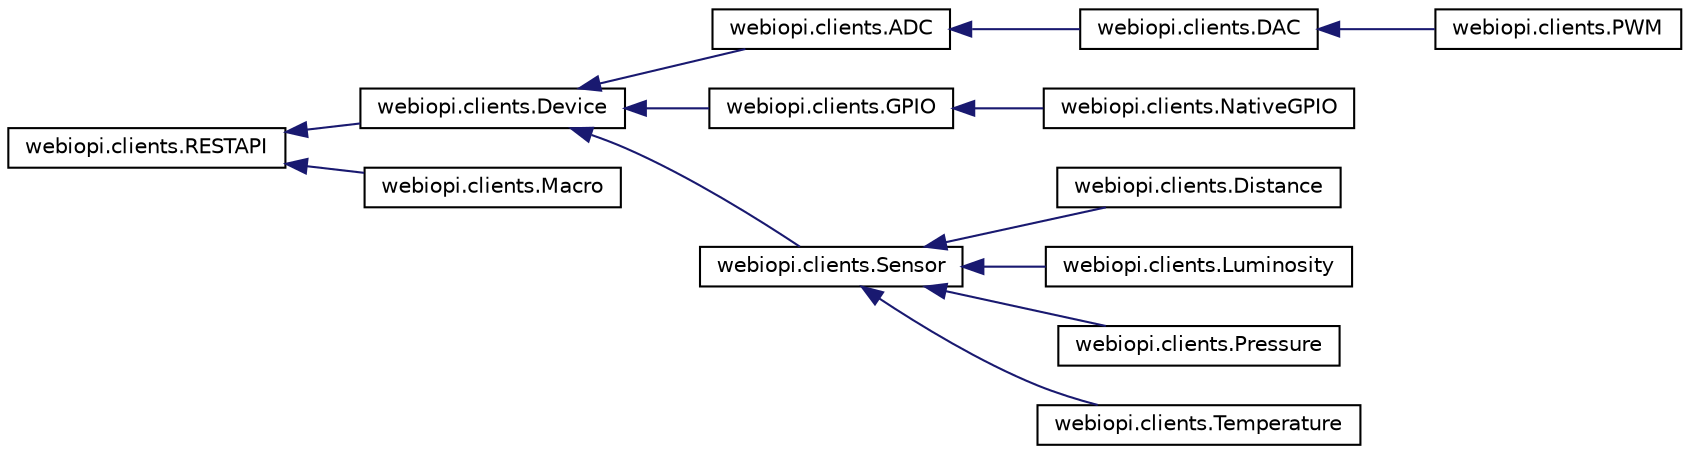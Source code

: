 digraph "Graphical Class Hierarchy"
{
  edge [fontname="Helvetica",fontsize="10",labelfontname="Helvetica",labelfontsize="10"];
  node [fontname="Helvetica",fontsize="10",shape=record];
  rankdir="LR";
  Node1 [label="webiopi.clients.RESTAPI",height=0.2,width=0.4,color="black", fillcolor="white", style="filled",URL="$classwebiopi_1_1clients_1_1RESTAPI.html"];
  Node1 -> Node2 [dir="back",color="midnightblue",fontsize="10",style="solid",fontname="Helvetica"];
  Node2 [label="webiopi.clients.Device",height=0.2,width=0.4,color="black", fillcolor="white", style="filled",URL="$classwebiopi_1_1clients_1_1Device.html"];
  Node2 -> Node3 [dir="back",color="midnightblue",fontsize="10",style="solid",fontname="Helvetica"];
  Node3 [label="webiopi.clients.ADC",height=0.2,width=0.4,color="black", fillcolor="white", style="filled",URL="$classwebiopi_1_1clients_1_1ADC.html"];
  Node3 -> Node4 [dir="back",color="midnightblue",fontsize="10",style="solid",fontname="Helvetica"];
  Node4 [label="webiopi.clients.DAC",height=0.2,width=0.4,color="black", fillcolor="white", style="filled",URL="$classwebiopi_1_1clients_1_1DAC.html"];
  Node4 -> Node5 [dir="back",color="midnightblue",fontsize="10",style="solid",fontname="Helvetica"];
  Node5 [label="webiopi.clients.PWM",height=0.2,width=0.4,color="black", fillcolor="white", style="filled",URL="$classwebiopi_1_1clients_1_1PWM.html"];
  Node2 -> Node6 [dir="back",color="midnightblue",fontsize="10",style="solid",fontname="Helvetica"];
  Node6 [label="webiopi.clients.GPIO",height=0.2,width=0.4,color="black", fillcolor="white", style="filled",URL="$classwebiopi_1_1clients_1_1GPIO.html"];
  Node6 -> Node7 [dir="back",color="midnightblue",fontsize="10",style="solid",fontname="Helvetica"];
  Node7 [label="webiopi.clients.NativeGPIO",height=0.2,width=0.4,color="black", fillcolor="white", style="filled",URL="$classwebiopi_1_1clients_1_1NativeGPIO.html"];
  Node2 -> Node8 [dir="back",color="midnightblue",fontsize="10",style="solid",fontname="Helvetica"];
  Node8 [label="webiopi.clients.Sensor",height=0.2,width=0.4,color="black", fillcolor="white", style="filled",URL="$classwebiopi_1_1clients_1_1Sensor.html"];
  Node8 -> Node9 [dir="back",color="midnightblue",fontsize="10",style="solid",fontname="Helvetica"];
  Node9 [label="webiopi.clients.Distance",height=0.2,width=0.4,color="black", fillcolor="white", style="filled",URL="$classwebiopi_1_1clients_1_1Distance.html"];
  Node8 -> Node10 [dir="back",color="midnightblue",fontsize="10",style="solid",fontname="Helvetica"];
  Node10 [label="webiopi.clients.Luminosity",height=0.2,width=0.4,color="black", fillcolor="white", style="filled",URL="$classwebiopi_1_1clients_1_1Luminosity.html"];
  Node8 -> Node11 [dir="back",color="midnightblue",fontsize="10",style="solid",fontname="Helvetica"];
  Node11 [label="webiopi.clients.Pressure",height=0.2,width=0.4,color="black", fillcolor="white", style="filled",URL="$classwebiopi_1_1clients_1_1Pressure.html"];
  Node8 -> Node12 [dir="back",color="midnightblue",fontsize="10",style="solid",fontname="Helvetica"];
  Node12 [label="webiopi.clients.Temperature",height=0.2,width=0.4,color="black", fillcolor="white", style="filled",URL="$classwebiopi_1_1clients_1_1Temperature.html"];
  Node1 -> Node13 [dir="back",color="midnightblue",fontsize="10",style="solid",fontname="Helvetica"];
  Node13 [label="webiopi.clients.Macro",height=0.2,width=0.4,color="black", fillcolor="white", style="filled",URL="$classwebiopi_1_1clients_1_1Macro.html"];
}
